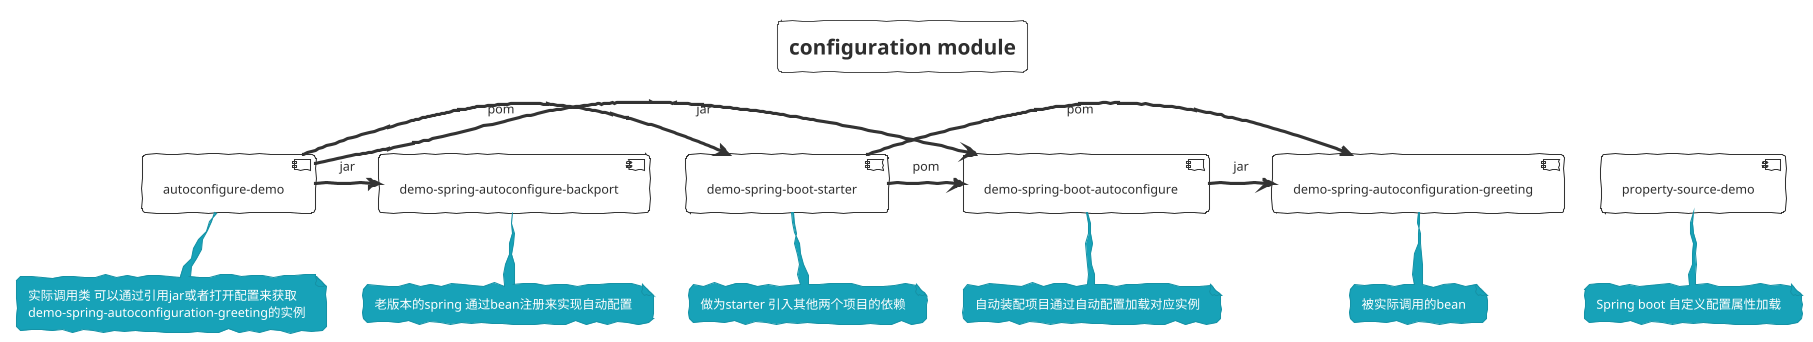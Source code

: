 @startuml CONFIGURATION_MODULE
!theme sketchy-outline
title configuration module
[autoconfigure-demo] as ad
[demo-spring-autoconfiguration-greeting] as dge
[demo-spring-boot-autoconfigure] as dsa
[demo-spring-autoconfigure-backport] as dacb
[demo-spring-boot-starter] as dsbs

[property-source-demo] as psd
note bottom of dge
   被实际调用的bean
end note
note bottom of dsa
   自动装配项目通过自动配置加载对应实例
end note
note bottom of ad
   实际调用类 可以通过引用jar或者打开配置来获取
   demo-spring-autoconfiguration-greeting的实例
end note
note bottom of dacb
   老版本的spring 通过bean注册来实现自动配置
end note

note bottom of dsbs
做为starter 引入其他两个项目的依赖
end note
dsbs->dge:pom
dsbs->dsa:pom
ad->dsbs:pom
ad ->dsa:jar 
dsa ->dge:jar 
ad ->dacb:jar

note bottom of psd
   Spring boot 自定义配置属性加载
end note
@enduml
